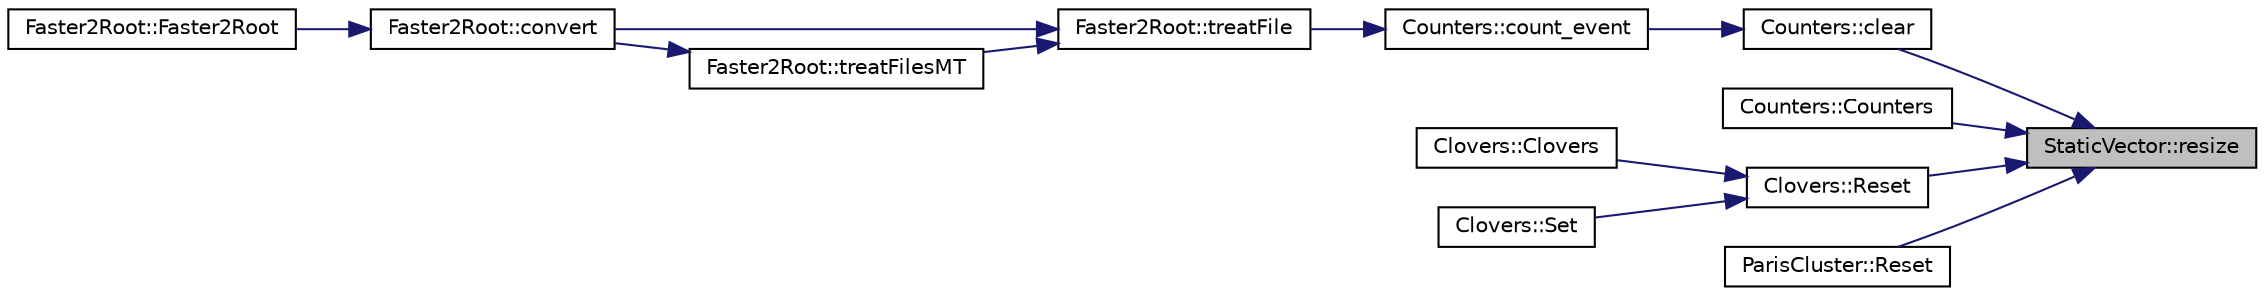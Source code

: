 digraph "StaticVector::resize"
{
 // LATEX_PDF_SIZE
  edge [fontname="Helvetica",fontsize="10",labelfontname="Helvetica",labelfontsize="10"];
  node [fontname="Helvetica",fontsize="10",shape=record];
  rankdir="RL";
  Node1 [label="StaticVector::resize",height=0.2,width=0.4,color="black", fillcolor="grey75", style="filled", fontcolor="black",tooltip=" "];
  Node1 -> Node2 [dir="back",color="midnightblue",fontsize="10",style="solid",fontname="Helvetica"];
  Node2 [label="Counters::clear",height=0.2,width=0.4,color="black", fillcolor="white", style="filled",URL="$class_counters.html#ada46b45bb45210aad28a4ebbd23f98f8",tooltip=" "];
  Node2 -> Node3 [dir="back",color="midnightblue",fontsize="10",style="solid",fontname="Helvetica"];
  Node3 [label="Counters::count_event",height=0.2,width=0.4,color="black", fillcolor="white", style="filled",URL="$class_counters.html#a438d855f700f802261df045b1f52723e",tooltip=" "];
  Node3 -> Node4 [dir="back",color="midnightblue",fontsize="10",style="solid",fontname="Helvetica"];
  Node4 [label="Faster2Root::treatFile",height=0.2,width=0.4,color="black", fillcolor="white", style="filled",URL="$class_faster2_root.html#a2409f727d81b148d694f2da17a1989f4",tooltip=" "];
  Node4 -> Node5 [dir="back",color="midnightblue",fontsize="10",style="solid",fontname="Helvetica"];
  Node5 [label="Faster2Root::convert",height=0.2,width=0.4,color="black", fillcolor="white", style="filled",URL="$class_faster2_root.html#a0a1797460cf62fe88d87327602b91eda",tooltip=" "];
  Node5 -> Node6 [dir="back",color="midnightblue",fontsize="10",style="solid",fontname="Helvetica"];
  Node6 [label="Faster2Root::Faster2Root",height=0.2,width=0.4,color="black", fillcolor="white", style="filled",URL="$class_faster2_root.html#a931cf8ef7c2acab073b363893c65bffd",tooltip=" "];
  Node4 -> Node7 [dir="back",color="midnightblue",fontsize="10",style="solid",fontname="Helvetica"];
  Node7 [label="Faster2Root::treatFilesMT",height=0.2,width=0.4,color="black", fillcolor="white", style="filled",URL="$class_faster2_root.html#a17399e2c3d35d2bc98f895548f256826",tooltip=" "];
  Node7 -> Node5 [dir="back",color="midnightblue",fontsize="10",style="solid",fontname="Helvetica"];
  Node1 -> Node8 [dir="back",color="midnightblue",fontsize="10",style="solid",fontname="Helvetica"];
  Node8 [label="Counters::Counters",height=0.2,width=0.4,color="black", fillcolor="white", style="filled",URL="$class_counters.html#a6d83023bf5dece2147c82ad2b1906abd",tooltip=" "];
  Node1 -> Node9 [dir="back",color="midnightblue",fontsize="10",style="solid",fontname="Helvetica"];
  Node9 [label="Clovers::Reset",height=0.2,width=0.4,color="black", fillcolor="white", style="filled",URL="$class_clovers.html#a60b7747d54a60759b4eae02deac50f95",tooltip=" "];
  Node9 -> Node10 [dir="back",color="midnightblue",fontsize="10",style="solid",fontname="Helvetica"];
  Node10 [label="Clovers::Clovers",height=0.2,width=0.4,color="black", fillcolor="white", style="filled",URL="$class_clovers.html#addcd7785b41aec6be8988166a5b04fa0",tooltip=" "];
  Node9 -> Node11 [dir="back",color="midnightblue",fontsize="10",style="solid",fontname="Helvetica"];
  Node11 [label="Clovers::Set",height=0.2,width=0.4,color="black", fillcolor="white", style="filled",URL="$class_clovers.html#a977acc3d37abce501ac0e064d2dbf3f9",tooltip=" "];
  Node1 -> Node12 [dir="back",color="midnightblue",fontsize="10",style="solid",fontname="Helvetica"];
  Node12 [label="ParisCluster::Reset",height=0.2,width=0.4,color="black", fillcolor="white", style="filled",URL="$class_paris_cluster.html#a89bc98595a9dc18b60a59402231da372",tooltip=" "];
}
